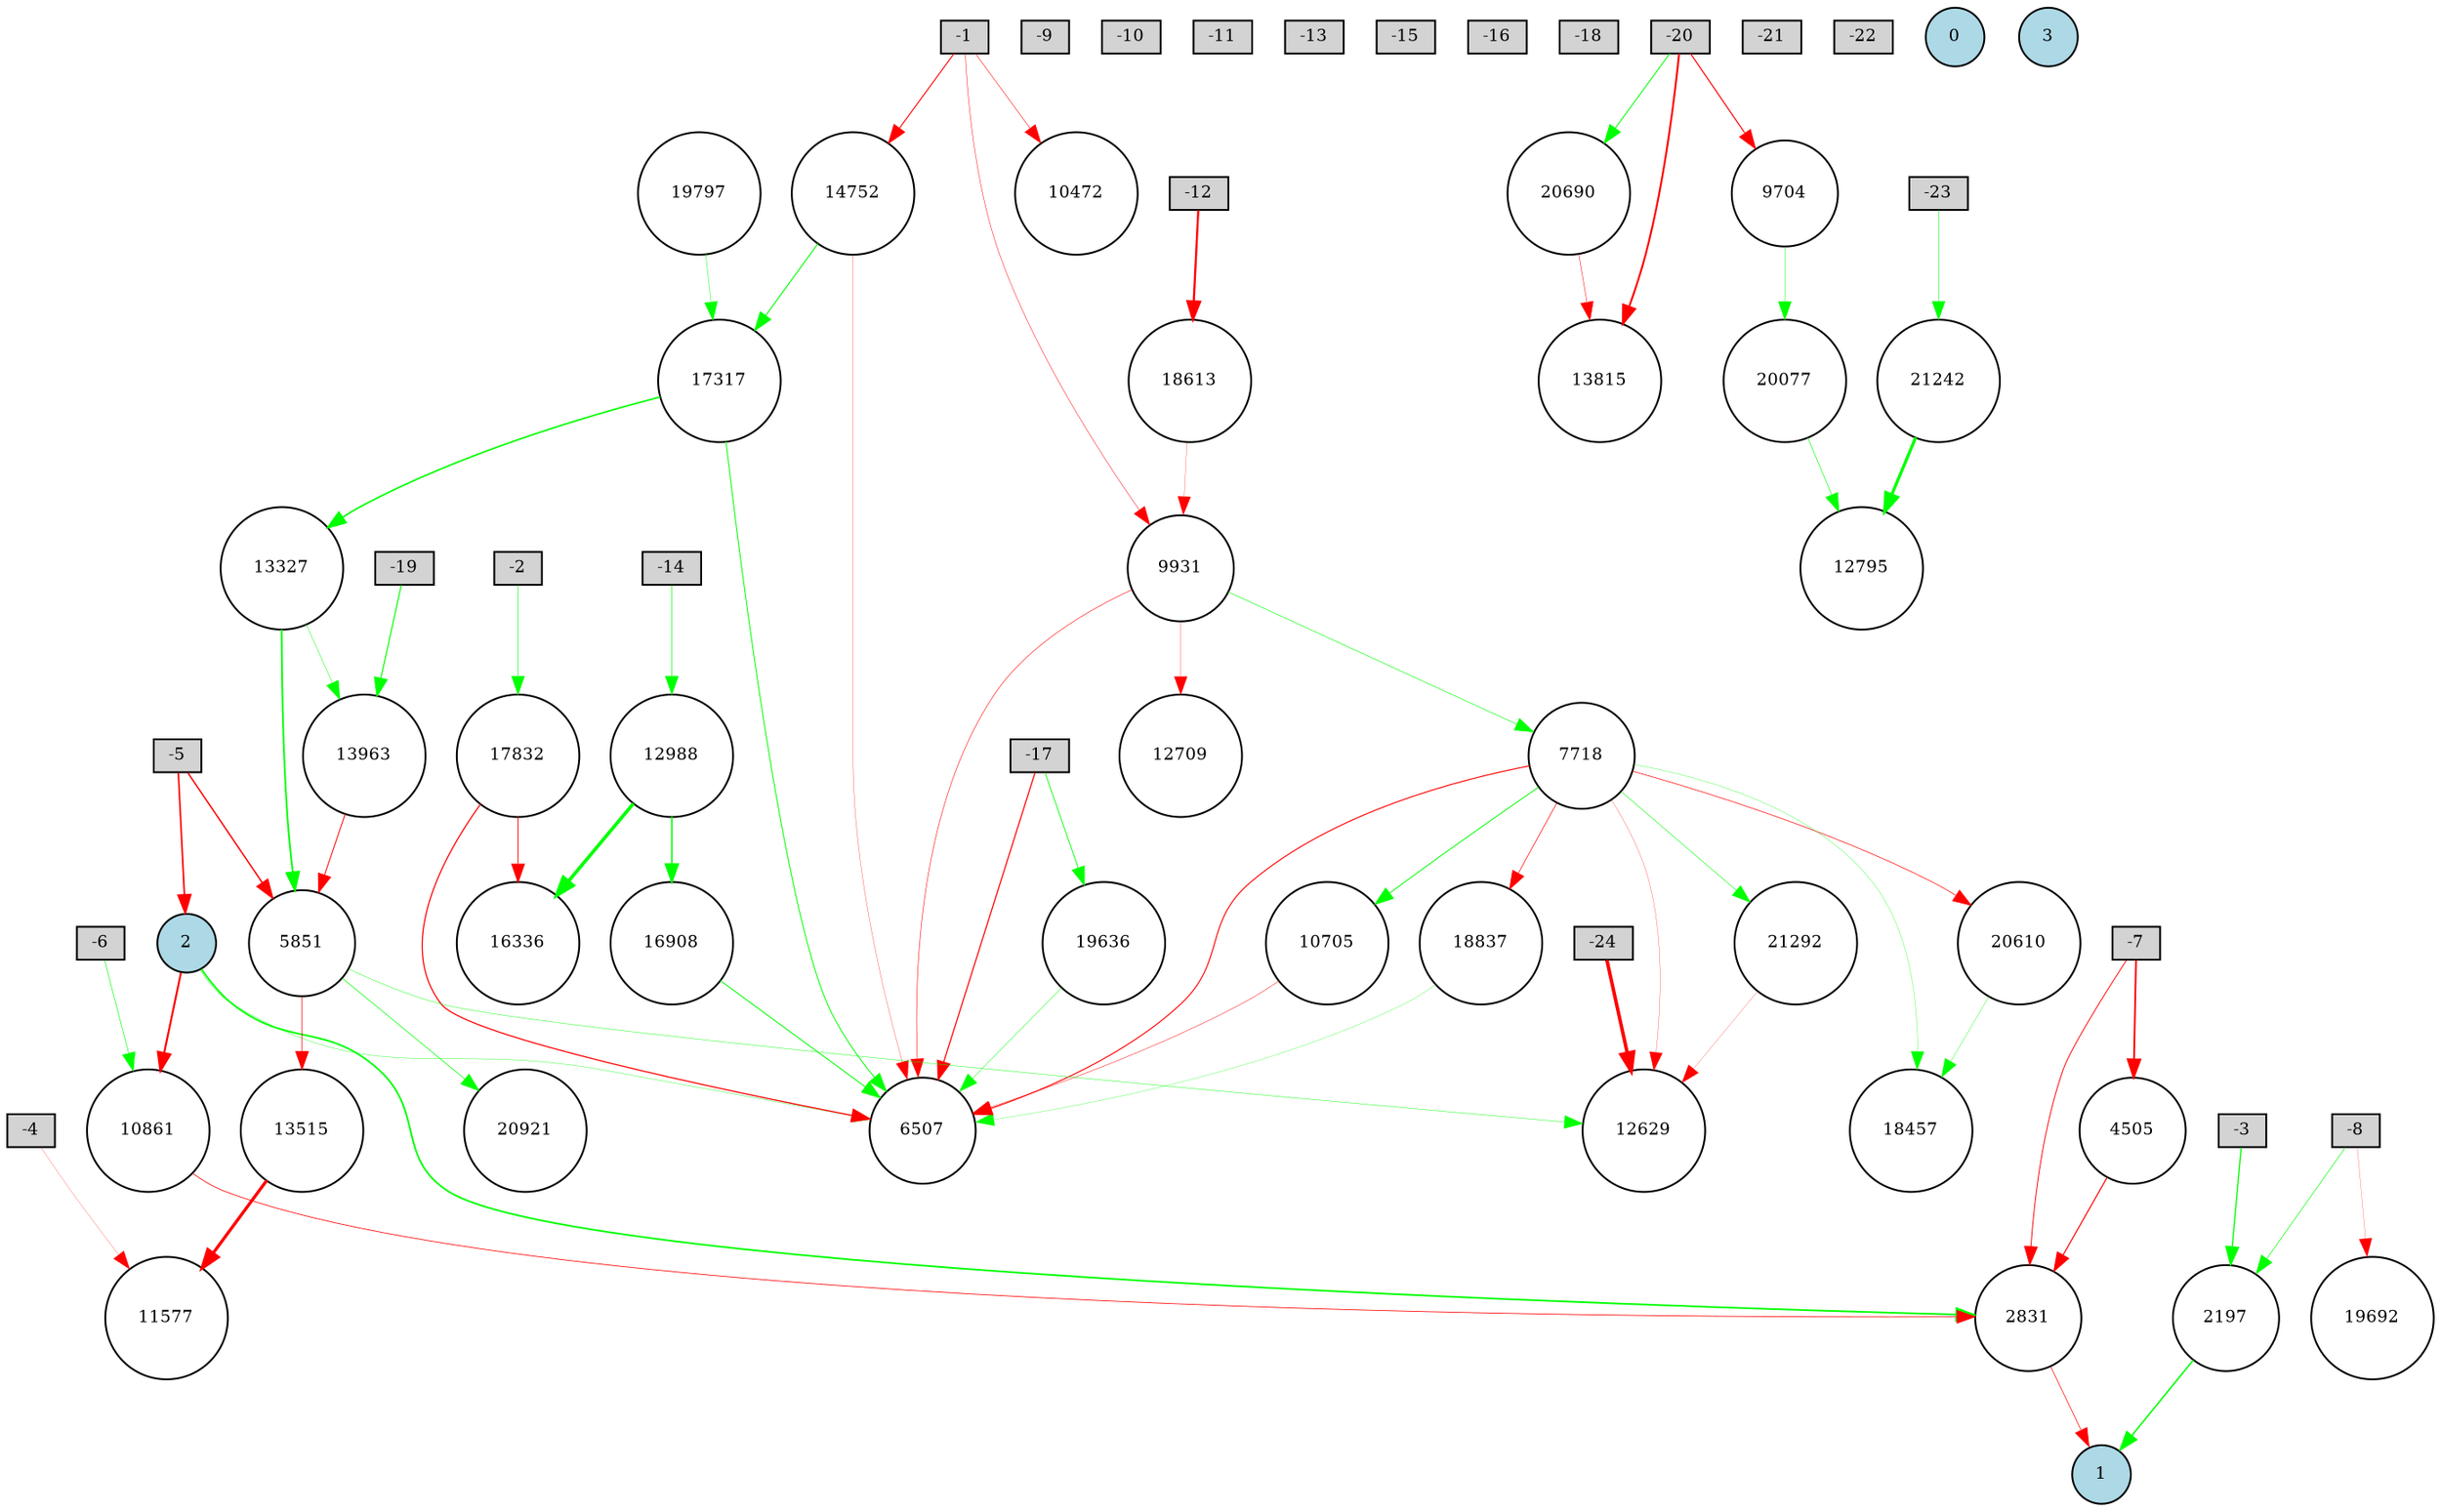 digraph {
	node [fontsize=9 height=0.2 shape=circle width=0.2]
	-1 [fillcolor=lightgray shape=box style=filled]
	-2 [fillcolor=lightgray shape=box style=filled]
	-3 [fillcolor=lightgray shape=box style=filled]
	-4 [fillcolor=lightgray shape=box style=filled]
	-5 [fillcolor=lightgray shape=box style=filled]
	-6 [fillcolor=lightgray shape=box style=filled]
	-7 [fillcolor=lightgray shape=box style=filled]
	-8 [fillcolor=lightgray shape=box style=filled]
	-9 [fillcolor=lightgray shape=box style=filled]
	-10 [fillcolor=lightgray shape=box style=filled]
	-11 [fillcolor=lightgray shape=box style=filled]
	-12 [fillcolor=lightgray shape=box style=filled]
	-13 [fillcolor=lightgray shape=box style=filled]
	-14 [fillcolor=lightgray shape=box style=filled]
	-15 [fillcolor=lightgray shape=box style=filled]
	-16 [fillcolor=lightgray shape=box style=filled]
	-17 [fillcolor=lightgray shape=box style=filled]
	-18 [fillcolor=lightgray shape=box style=filled]
	-19 [fillcolor=lightgray shape=box style=filled]
	-20 [fillcolor=lightgray shape=box style=filled]
	-21 [fillcolor=lightgray shape=box style=filled]
	-22 [fillcolor=lightgray shape=box style=filled]
	-23 [fillcolor=lightgray shape=box style=filled]
	-24 [fillcolor=lightgray shape=box style=filled]
	0 [fillcolor=lightblue style=filled]
	1 [fillcolor=lightblue style=filled]
	2 [fillcolor=lightblue style=filled]
	3 [fillcolor=lightblue style=filled]
	20610 [fillcolor=white style=filled]
	13963 [fillcolor=white style=filled]
	16908 [fillcolor=white style=filled]
	13327 [fillcolor=white style=filled]
	2831 [fillcolor=white style=filled]
	18837 [fillcolor=white style=filled]
	2197 [fillcolor=white style=filled]
	4505 [fillcolor=white style=filled]
	18457 [fillcolor=white style=filled]
	14752 [fillcolor=white style=filled]
	12709 [fillcolor=white style=filled]
	7718 [fillcolor=white style=filled]
	17317 [fillcolor=white style=filled]
	17832 [fillcolor=white style=filled]
	21292 [fillcolor=white style=filled]
	19636 [fillcolor=white style=filled]
	18613 [fillcolor=white style=filled]
	20921 [fillcolor=white style=filled]
	11577 [fillcolor=white style=filled]
	12988 [fillcolor=white style=filled]
	9931 [fillcolor=white style=filled]
	13515 [fillcolor=white style=filled]
	16336 [fillcolor=white style=filled]
	10705 [fillcolor=white style=filled]
	20690 [fillcolor=white style=filled]
	19797 [fillcolor=white style=filled]
	12629 [fillcolor=white style=filled]
	5851 [fillcolor=white style=filled]
	9704 [fillcolor=white style=filled]
	10472 [fillcolor=white style=filled]
	6507 [fillcolor=white style=filled]
	19692 [fillcolor=white style=filled]
	10861 [fillcolor=white style=filled]
	20077 [fillcolor=white style=filled]
	13815 [fillcolor=white style=filled]
	21242 [fillcolor=white style=filled]
	12795 [fillcolor=white style=filled]
	20690 -> 13815 [color=red penwidth=0.2538642223115485 style=solid]
	9931 -> 12709 [color=red penwidth=0.15826529396452482 style=solid]
	-17 -> 19636 [color=green penwidth=0.43319146888924664 style=solid]
	10705 -> 6507 [color=red penwidth=0.23184516984608483 style=solid]
	-2 -> 17832 [color=green penwidth=0.3048998480448577 style=solid]
	2831 -> 1 [color=red penwidth=0.34069455211083205 style=solid]
	-1 -> 9931 [color=red penwidth=0.24087569569731918 style=solid]
	19797 -> 17317 [color=green penwidth=0.2337368747927515 style=solid]
	-7 -> 2831 [color=red penwidth=0.4627561351806777 style=solid]
	9704 -> 20077 [color=green penwidth=0.22184806556212178 style=solid]
	17832 -> 16336 [color=red penwidth=0.4611574392461001 style=solid]
	-19 -> 13963 [color=green penwidth=0.580089857757913 style=solid]
	13515 -> 11577 [color=red penwidth=1.7015922239918593 style=solid]
	21242 -> 12795 [color=green penwidth=1.6567961813616896 style=solid]
	9931 -> 6507 [color=red penwidth=0.2826658997138879 style=solid]
	-8 -> 2197 [color=green penwidth=0.32609512204887103 style=solid]
	-7 -> 4505 [color=red penwidth=0.9506564186230246 style=solid]
	7718 -> 18837 [color=red penwidth=0.34130735848646854 style=solid]
	14752 -> 6507 [color=red penwidth=0.15529583803116298 style=solid]
	-8 -> 19692 [color=red penwidth=0.12475774232979983 style=solid]
	12988 -> 16908 [color=green penwidth=0.820697246924803 style=solid]
	16908 -> 6507 [color=green penwidth=0.5022432402068924 style=solid]
	17317 -> 6507 [color=green penwidth=0.48985159932931976 style=solid]
	-1 -> 10472 [color=red penwidth=0.268140052452462 style=solid]
	2 -> 10861 [color=red penwidth=1.0743536681261214 style=solid]
	-14 -> 12988 [color=green penwidth=0.32872701934351 style=solid]
	9931 -> 7718 [color=green penwidth=0.30640014920250197 style=solid]
	-12 -> 18613 [color=red penwidth=1.1547786046595463 style=solid]
	-24 -> 12629 [color=red penwidth=1.8988304349937672 style=solid]
	17317 -> 13327 [color=green penwidth=0.8520061946054065 style=solid]
	13963 -> 5851 [color=red penwidth=0.4858390809785089 style=solid]
	19636 -> 6507 [color=green penwidth=0.23646086914498615 style=solid]
	5851 -> 13515 [color=red penwidth=0.36645869142189813 style=solid]
	-23 -> 21242 [color=green penwidth=0.2844189810640726 style=solid]
	-5 -> 5851 [color=red penwidth=0.7640832325353871 style=solid]
	5851 -> 12629 [color=green penwidth=0.22051970701372664 style=solid]
	18613 -> 9931 [color=red penwidth=0.14267630770612572 style=solid]
	17832 -> 6507 [color=red penwidth=0.6260187359812065 style=solid]
	2 -> 6507 [color=green penwidth=0.18861547201325593 style=solid]
	14752 -> 17317 [color=green penwidth=0.5517016378286599 style=solid]
	7718 -> 21292 [color=green penwidth=0.28246277044912904 style=solid]
	-6 -> 10861 [color=green penwidth=0.3088816122839285 style=solid]
	21292 -> 12629 [color=red penwidth=0.11577782184560212 style=solid]
	12988 -> 16336 [color=green penwidth=1.8560014019115756 style=solid]
	2197 -> 1 [color=green penwidth=0.8013777407612425 style=solid]
	10861 -> 2831 [color=red penwidth=0.3916493318104204 style=solid]
	-20 -> 20690 [color=green penwidth=0.5073178079997072 style=solid]
	13327 -> 13963 [color=green penwidth=0.23501715213893207 style=solid]
	7718 -> 20610 [color=red penwidth=0.3413393426722633 style=solid]
	4505 -> 2831 [color=red penwidth=0.5912853387146935 style=solid]
	-5 -> 2 [color=red penwidth=0.8727982287419909 style=solid]
	13327 -> 5851 [color=green penwidth=0.9315524353529678 style=solid]
	-3 -> 2197 [color=green penwidth=0.6567275840243669 style=solid]
	7718 -> 6507 [color=red penwidth=0.5560364039318512 style=solid]
	5851 -> 20921 [color=green penwidth=0.3536373237017095 style=solid]
	18837 -> 6507 [color=green penwidth=0.1521475223772213 style=solid]
	-20 -> 13815 [color=red penwidth=1.0392168447621895 style=solid]
	-1 -> 14752 [color=red penwidth=0.5471163636237921 style=solid]
	7718 -> 18457 [color=green penwidth=0.16654097761327774 style=solid]
	7718 -> 12629 [color=red penwidth=0.14114565608067103 style=solid]
	20077 -> 12795 [color=green penwidth=0.3104315642908796 style=solid]
	-17 -> 6507 [color=red penwidth=0.6114324639428567 style=solid]
	20610 -> 18457 [color=green penwidth=0.1974648694470207 style=solid]
	2 -> 2831 [color=green penwidth=0.9281424476595415 style=solid]
	7718 -> 10705 [color=green penwidth=0.4901680623807495 style=solid]
	-20 -> 9704 [color=red penwidth=0.5887174171522644 style=solid]
	-4 -> 11577 [color=red penwidth=0.12131206919399815 style=solid]
}
